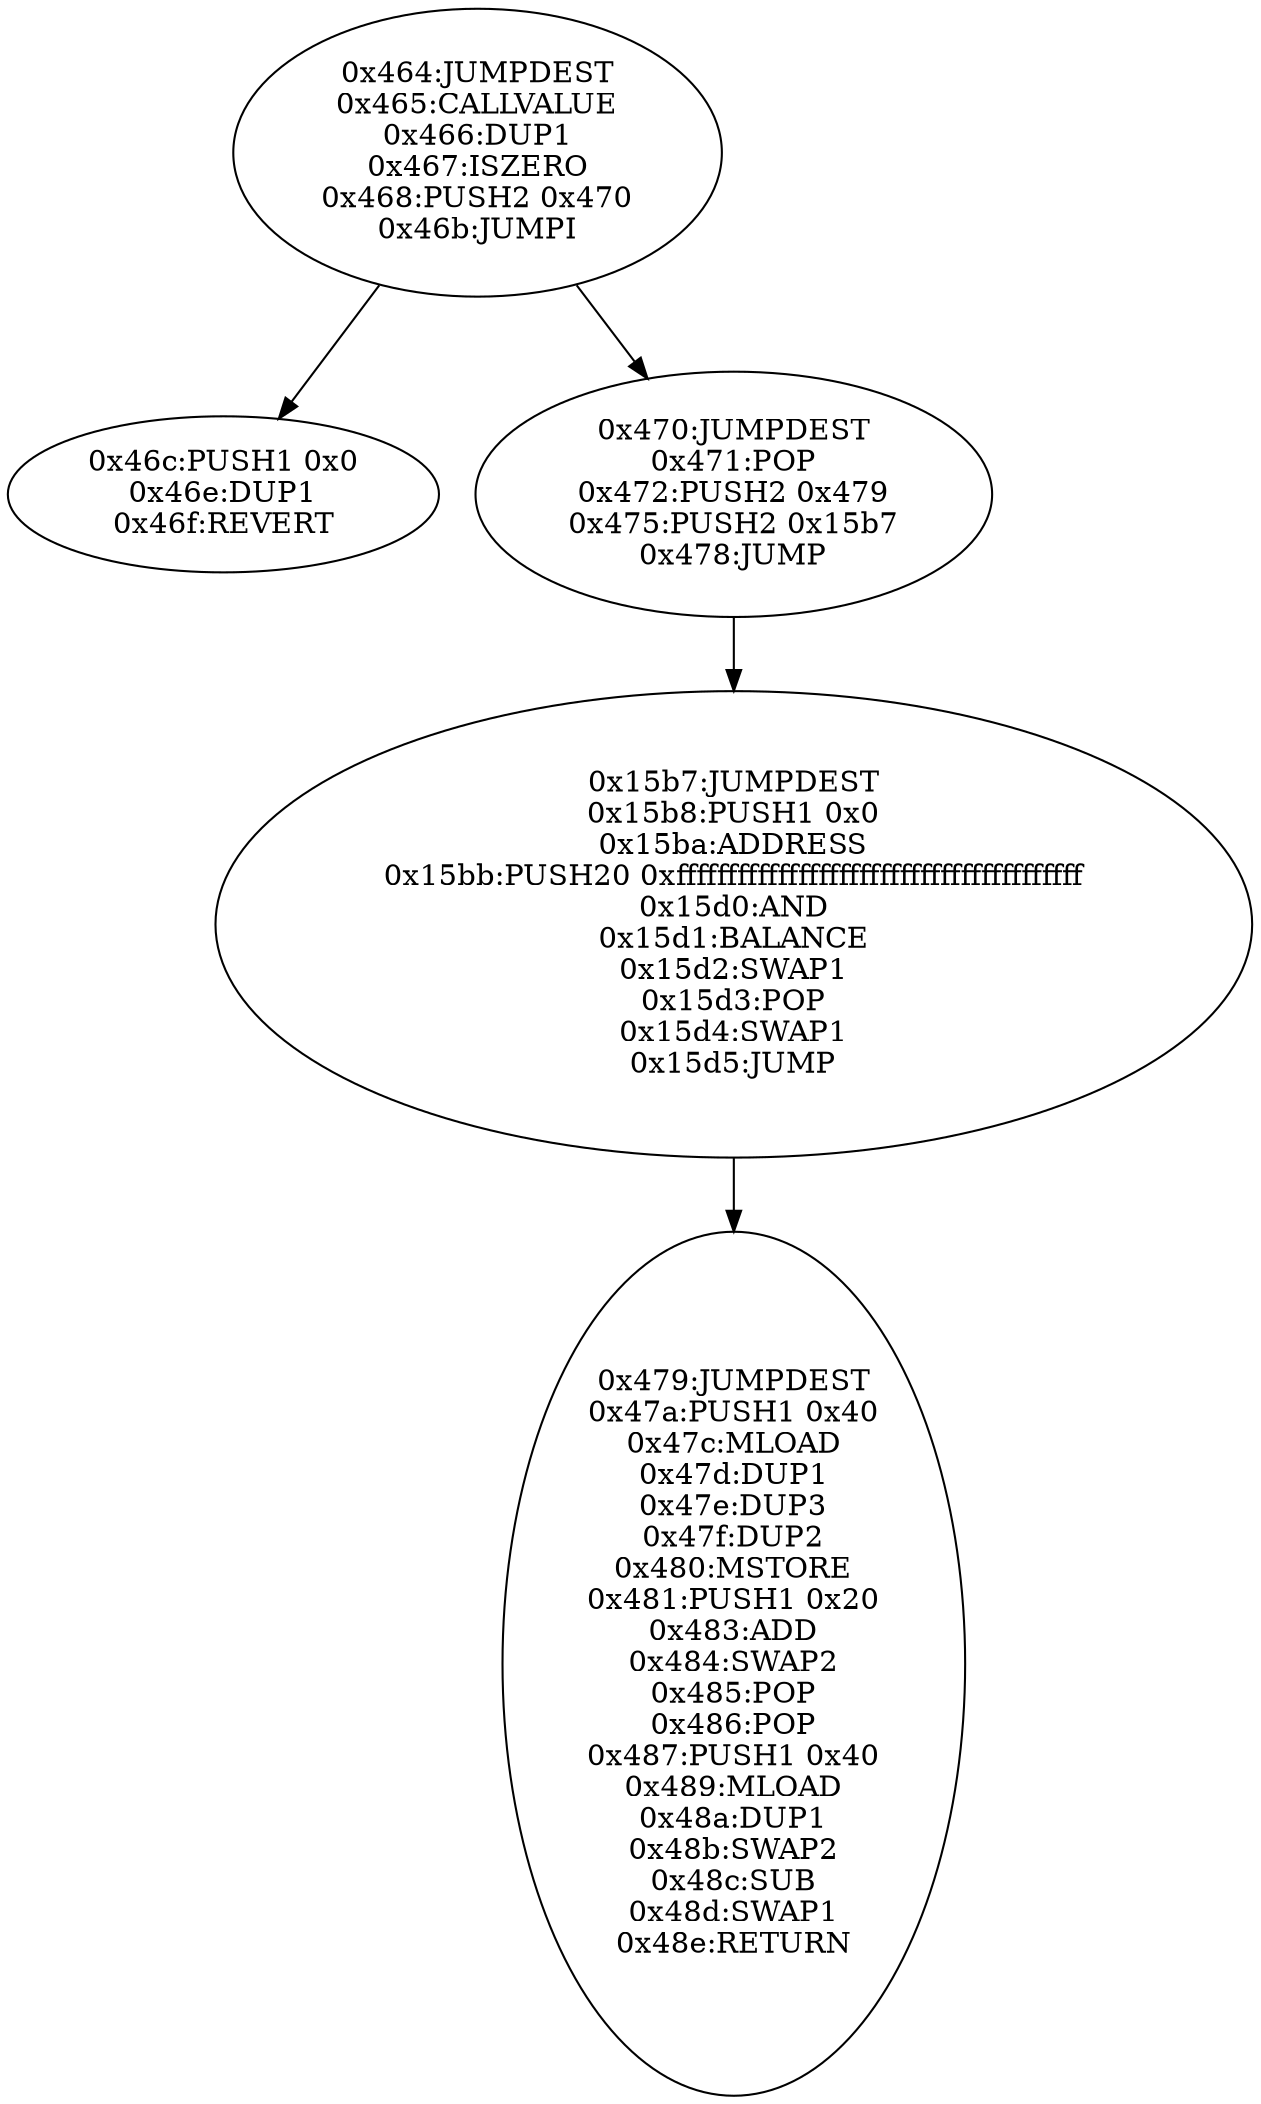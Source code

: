 digraph{
1124[label="0x464:JUMPDEST
0x465:CALLVALUE
0x466:DUP1
0x467:ISZERO
0x468:PUSH2 0x470
0x46b:JUMPI"]
1124 -> 1132
1124 -> 1136
1132[label="0x46c:PUSH1 0x0
0x46e:DUP1
0x46f:REVERT"]
1136[label="0x470:JUMPDEST
0x471:POP
0x472:PUSH2 0x479
0x475:PUSH2 0x15b7
0x478:JUMP"]
1136 -> 5559
5559[label="0x15b7:JUMPDEST
0x15b8:PUSH1 0x0
0x15ba:ADDRESS
0x15bb:PUSH20 0xffffffffffffffffffffffffffffffffffffffff
0x15d0:AND
0x15d1:BALANCE
0x15d2:SWAP1
0x15d3:POP
0x15d4:SWAP1
0x15d5:JUMP"]
5559 -> 1145
1145[label="0x479:JUMPDEST
0x47a:PUSH1 0x40
0x47c:MLOAD
0x47d:DUP1
0x47e:DUP3
0x47f:DUP2
0x480:MSTORE
0x481:PUSH1 0x20
0x483:ADD
0x484:SWAP2
0x485:POP
0x486:POP
0x487:PUSH1 0x40
0x489:MLOAD
0x48a:DUP1
0x48b:SWAP2
0x48c:SUB
0x48d:SWAP1
0x48e:RETURN"]

}